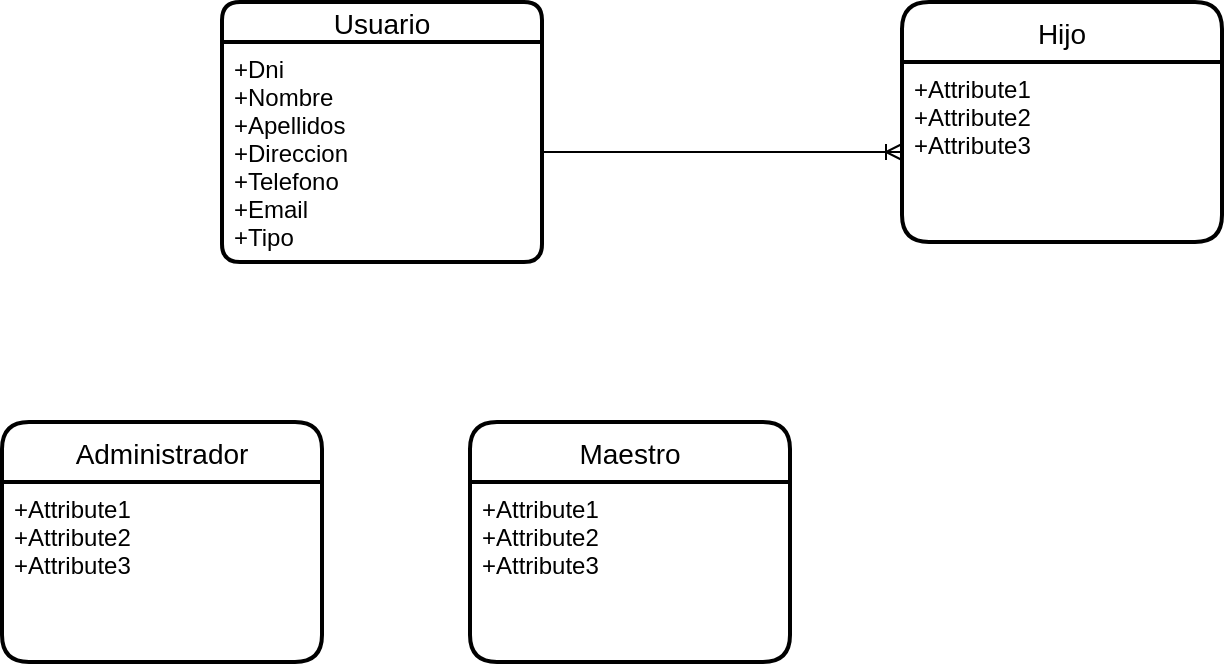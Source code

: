 <mxfile version="14.6.10" type="github">
  <diagram id="2fvHy3EkcYlSG2ZKcLnh" name="Page-1">
    <mxGraphModel dx="1038" dy="548" grid="1" gridSize="10" guides="1" tooltips="1" connect="1" arrows="1" fold="1" page="1" pageScale="1" pageWidth="827" pageHeight="1169" math="0" shadow="0">
      <root>
        <mxCell id="0" />
        <mxCell id="1" parent="0" />
        <mxCell id="P9oFKtNi_yAQ2_R3vxXQ-1" value="Usuario" style="swimlane;childLayout=stackLayout;horizontal=1;startSize=20;horizontalStack=0;rounded=1;fontSize=14;fontStyle=0;strokeWidth=2;resizeParent=0;resizeLast=1;shadow=0;dashed=0;align=center;" vertex="1" parent="1">
          <mxGeometry x="130" y="110" width="160" height="130" as="geometry" />
        </mxCell>
        <mxCell id="P9oFKtNi_yAQ2_R3vxXQ-2" value="+Dni&#xa;+Nombre&#xa;+Apellidos&#xa;+Direccion&#xa;+Telefono&#xa;+Email&#xa;+Tipo" style="align=left;strokeColor=none;fillColor=none;spacingLeft=4;fontSize=12;verticalAlign=top;resizable=0;rotatable=0;part=1;" vertex="1" parent="P9oFKtNi_yAQ2_R3vxXQ-1">
          <mxGeometry y="20" width="160" height="110" as="geometry" />
        </mxCell>
        <mxCell id="P9oFKtNi_yAQ2_R3vxXQ-5" value="Administrador" style="swimlane;childLayout=stackLayout;horizontal=1;startSize=30;horizontalStack=0;rounded=1;fontSize=14;fontStyle=0;strokeWidth=2;resizeParent=0;resizeLast=1;shadow=0;dashed=0;align=center;" vertex="1" parent="1">
          <mxGeometry x="20" y="320" width="160" height="120" as="geometry" />
        </mxCell>
        <mxCell id="P9oFKtNi_yAQ2_R3vxXQ-6" value="+Attribute1&#xa;+Attribute2&#xa;+Attribute3" style="align=left;strokeColor=none;fillColor=none;spacingLeft=4;fontSize=12;verticalAlign=top;resizable=0;rotatable=0;part=1;" vertex="1" parent="P9oFKtNi_yAQ2_R3vxXQ-5">
          <mxGeometry y="30" width="160" height="90" as="geometry" />
        </mxCell>
        <mxCell id="P9oFKtNi_yAQ2_R3vxXQ-7" value="Maestro" style="swimlane;childLayout=stackLayout;horizontal=1;startSize=30;horizontalStack=0;rounded=1;fontSize=14;fontStyle=0;strokeWidth=2;resizeParent=0;resizeLast=1;shadow=0;dashed=0;align=center;" vertex="1" parent="1">
          <mxGeometry x="254" y="320" width="160" height="120" as="geometry" />
        </mxCell>
        <mxCell id="P9oFKtNi_yAQ2_R3vxXQ-8" value="+Attribute1&#xa;+Attribute2&#xa;+Attribute3" style="align=left;strokeColor=none;fillColor=none;spacingLeft=4;fontSize=12;verticalAlign=top;resizable=0;rotatable=0;part=1;" vertex="1" parent="P9oFKtNi_yAQ2_R3vxXQ-7">
          <mxGeometry y="30" width="160" height="90" as="geometry" />
        </mxCell>
        <mxCell id="P9oFKtNi_yAQ2_R3vxXQ-9" value="Hijo" style="swimlane;childLayout=stackLayout;horizontal=1;startSize=30;horizontalStack=0;rounded=1;fontSize=14;fontStyle=0;strokeWidth=2;resizeParent=0;resizeLast=1;shadow=0;dashed=0;align=center;" vertex="1" parent="1">
          <mxGeometry x="470" y="110" width="160" height="120" as="geometry" />
        </mxCell>
        <mxCell id="P9oFKtNi_yAQ2_R3vxXQ-10" value="+Attribute1&#xa;+Attribute2&#xa;+Attribute3" style="align=left;strokeColor=none;fillColor=none;spacingLeft=4;fontSize=12;verticalAlign=top;resizable=0;rotatable=0;part=1;" vertex="1" parent="P9oFKtNi_yAQ2_R3vxXQ-9">
          <mxGeometry y="30" width="160" height="90" as="geometry" />
        </mxCell>
        <mxCell id="P9oFKtNi_yAQ2_R3vxXQ-12" value="" style="edgeStyle=entityRelationEdgeStyle;fontSize=12;html=1;endArrow=ERoneToMany;rounded=0;entryX=0;entryY=0.5;entryDx=0;entryDy=0;" edge="1" parent="1" source="P9oFKtNi_yAQ2_R3vxXQ-2" target="P9oFKtNi_yAQ2_R3vxXQ-10">
          <mxGeometry width="100" height="100" relative="1" as="geometry">
            <mxPoint x="360" y="330" as="sourcePoint" />
            <mxPoint x="460" y="230" as="targetPoint" />
          </mxGeometry>
        </mxCell>
      </root>
    </mxGraphModel>
  </diagram>
</mxfile>
